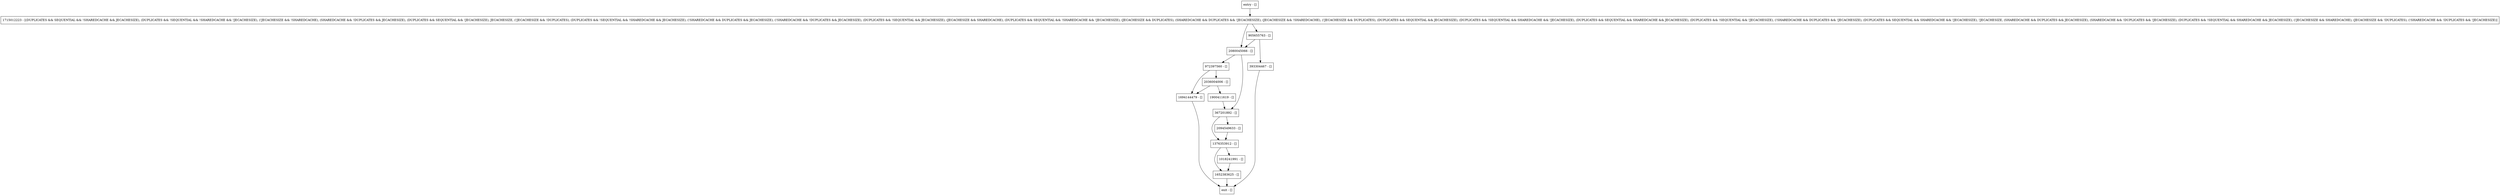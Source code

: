 digraph evictRoot {
node [shape=record];
1376353912 [label="1376353912 - []"];
1652383625 [label="1652383625 - []"];
1900411619 [label="1900411619 - []"];
1018241991 [label="1018241991 - []"];
2094549633 [label="2094549633 - []"];
972397560 [label="972397560 - []"];
2080045066 [label="2080045066 - []"];
393304467 [label="393304467 - []"];
entry [label="entry - []"];
exit [label="exit - []"];
1694144479 [label="1694144479 - []"];
1715012223 [label="1715012223 - [(DUPLICATES && SEQUENTIAL && !SHAREDCACHE && JECACHESIZE), (DUPLICATES && !SEQUENTIAL && !SHAREDCACHE && !JECACHESIZE), (!JECACHESIZE && !SHAREDCACHE), (SHAREDCACHE && !DUPLICATES && JECACHESIZE), (DUPLICATES && SEQUENTIAL && !JECACHESIZE), JECACHESIZE, (!JECACHESIZE && !DUPLICATES), (DUPLICATES && !SEQUENTIAL && !SHAREDCACHE && JECACHESIZE), (!SHAREDCACHE && DUPLICATES && JECACHESIZE), (!SHAREDCACHE && !DUPLICATES && JECACHESIZE), (DUPLICATES && !SEQUENTIAL && JECACHESIZE), (JECACHESIZE && SHAREDCACHE), (DUPLICATES && SEQUENTIAL && !SHAREDCACHE && !JECACHESIZE), (JECACHESIZE && DUPLICATES), (SHAREDCACHE && DUPLICATES && !JECACHESIZE), (JECACHESIZE && !SHAREDCACHE), (!JECACHESIZE && DUPLICATES), (DUPLICATES && SEQUENTIAL && JECACHESIZE), (DUPLICATES && !SEQUENTIAL && SHAREDCACHE && !JECACHESIZE), (DUPLICATES && SEQUENTIAL && SHAREDCACHE && JECACHESIZE), (DUPLICATES && !SEQUENTIAL && !JECACHESIZE), (!SHAREDCACHE && DUPLICATES && !JECACHESIZE), (DUPLICATES && SEQUENTIAL && SHAREDCACHE && !JECACHESIZE), !JECACHESIZE, (SHAREDCACHE && DUPLICATES && JECACHESIZE), (SHAREDCACHE && !DUPLICATES && !JECACHESIZE), (DUPLICATES && !SEQUENTIAL && SHAREDCACHE && JECACHESIZE), (!JECACHESIZE && SHAREDCACHE), (JECACHESIZE && !DUPLICATES), (!SHAREDCACHE && !DUPLICATES && !JECACHESIZE)]"];
905655763 [label="905655763 - []"];
367201892 [label="367201892 - []"];
2036004006 [label="2036004006 - []"];
entry;
exit;
1376353912 -> 1652383625;
1376353912 -> 1018241991;
1652383625 -> exit;
1900411619 -> 367201892;
1018241991 -> 1652383625;
2094549633 -> 1376353912;
972397560 -> 1694144479;
972397560 -> 2036004006;
2080045066 -> 367201892;
2080045066 -> 972397560;
393304467 -> exit;
entry -> 1715012223;
1694144479 -> exit;
1715012223 -> 905655763;
1715012223 -> 2080045066;
905655763 -> 2080045066;
905655763 -> 393304467;
367201892 -> 1376353912;
367201892 -> 2094549633;
2036004006 -> 1694144479;
2036004006 -> 1900411619;
}
